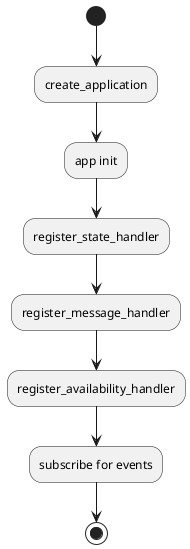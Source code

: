 
@startuml eventAppInit

(*) -down-> "create_application"
-down-> "app init"
-down-> "register_state_handler"
-down-> "register_message_handler"
-down-> "register_availability_handler"
-down-> "subscribe for events"
-down->(*)

@enduml



